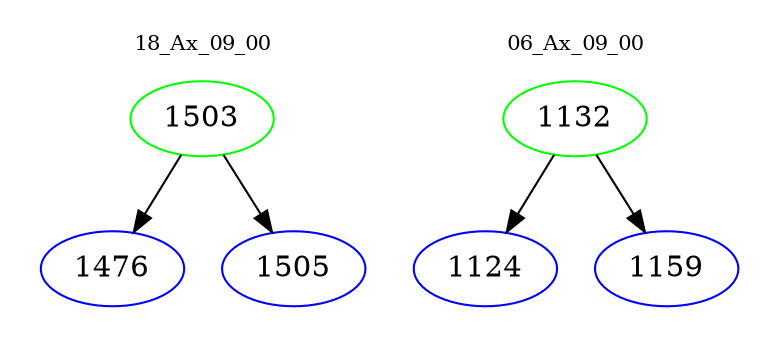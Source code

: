 digraph{
subgraph cluster_0 {
color = white
label = "18_Ax_09_00";
fontsize=10;
T0_1503 [label="1503", color="green"]
T0_1503 -> T0_1476 [color="black"]
T0_1476 [label="1476", color="blue"]
T0_1503 -> T0_1505 [color="black"]
T0_1505 [label="1505", color="blue"]
}
subgraph cluster_1 {
color = white
label = "06_Ax_09_00";
fontsize=10;
T1_1132 [label="1132", color="green"]
T1_1132 -> T1_1124 [color="black"]
T1_1124 [label="1124", color="blue"]
T1_1132 -> T1_1159 [color="black"]
T1_1159 [label="1159", color="blue"]
}
}

